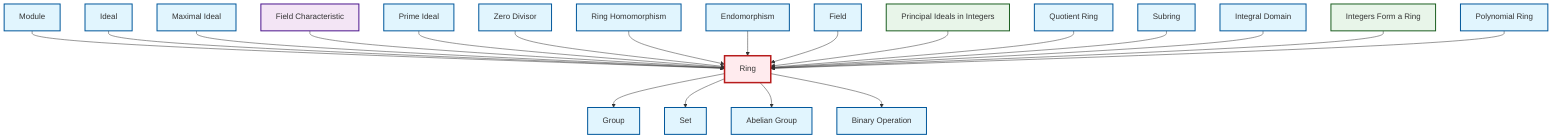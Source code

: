 graph TD
    classDef definition fill:#e1f5fe,stroke:#01579b,stroke-width:2px
    classDef theorem fill:#f3e5f5,stroke:#4a148c,stroke-width:2px
    classDef axiom fill:#fff3e0,stroke:#e65100,stroke-width:2px
    classDef example fill:#e8f5e9,stroke:#1b5e20,stroke-width:2px
    classDef current fill:#ffebee,stroke:#b71c1c,stroke-width:3px
    def-group["Group"]:::definition
    thm-field-characteristic["Field Characteristic"]:::theorem
    def-prime-ideal["Prime Ideal"]:::definition
    def-set["Set"]:::definition
    def-binary-operation["Binary Operation"]:::definition
    ex-principal-ideal["Principal Ideals in Integers"]:::example
    def-abelian-group["Abelian Group"]:::definition
    def-ring-homomorphism["Ring Homomorphism"]:::definition
    def-zero-divisor["Zero Divisor"]:::definition
    ex-integers-ring["Integers Form a Ring"]:::example
    def-module["Module"]:::definition
    def-endomorphism["Endomorphism"]:::definition
    def-subring["Subring"]:::definition
    def-ring["Ring"]:::definition
    def-maximal-ideal["Maximal Ideal"]:::definition
    def-ideal["Ideal"]:::definition
    def-quotient-ring["Quotient Ring"]:::definition
    def-integral-domain["Integral Domain"]:::definition
    def-field["Field"]:::definition
    def-polynomial-ring["Polynomial Ring"]:::definition
    def-module --> def-ring
    def-ring --> def-group
    def-ideal --> def-ring
    def-maximal-ideal --> def-ring
    def-ring --> def-set
    thm-field-characteristic --> def-ring
    def-prime-ideal --> def-ring
    def-zero-divisor --> def-ring
    def-ring-homomorphism --> def-ring
    def-ring --> def-abelian-group
    def-endomorphism --> def-ring
    def-field --> def-ring
    ex-principal-ideal --> def-ring
    def-quotient-ring --> def-ring
    def-subring --> def-ring
    def-integral-domain --> def-ring
    ex-integers-ring --> def-ring
    def-polynomial-ring --> def-ring
    def-ring --> def-binary-operation
    class def-ring current